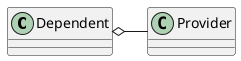 @startuml
'https://plantuml.com/class-diagram

class Dependent
class Provider

Dependent o- Provider

@enduml